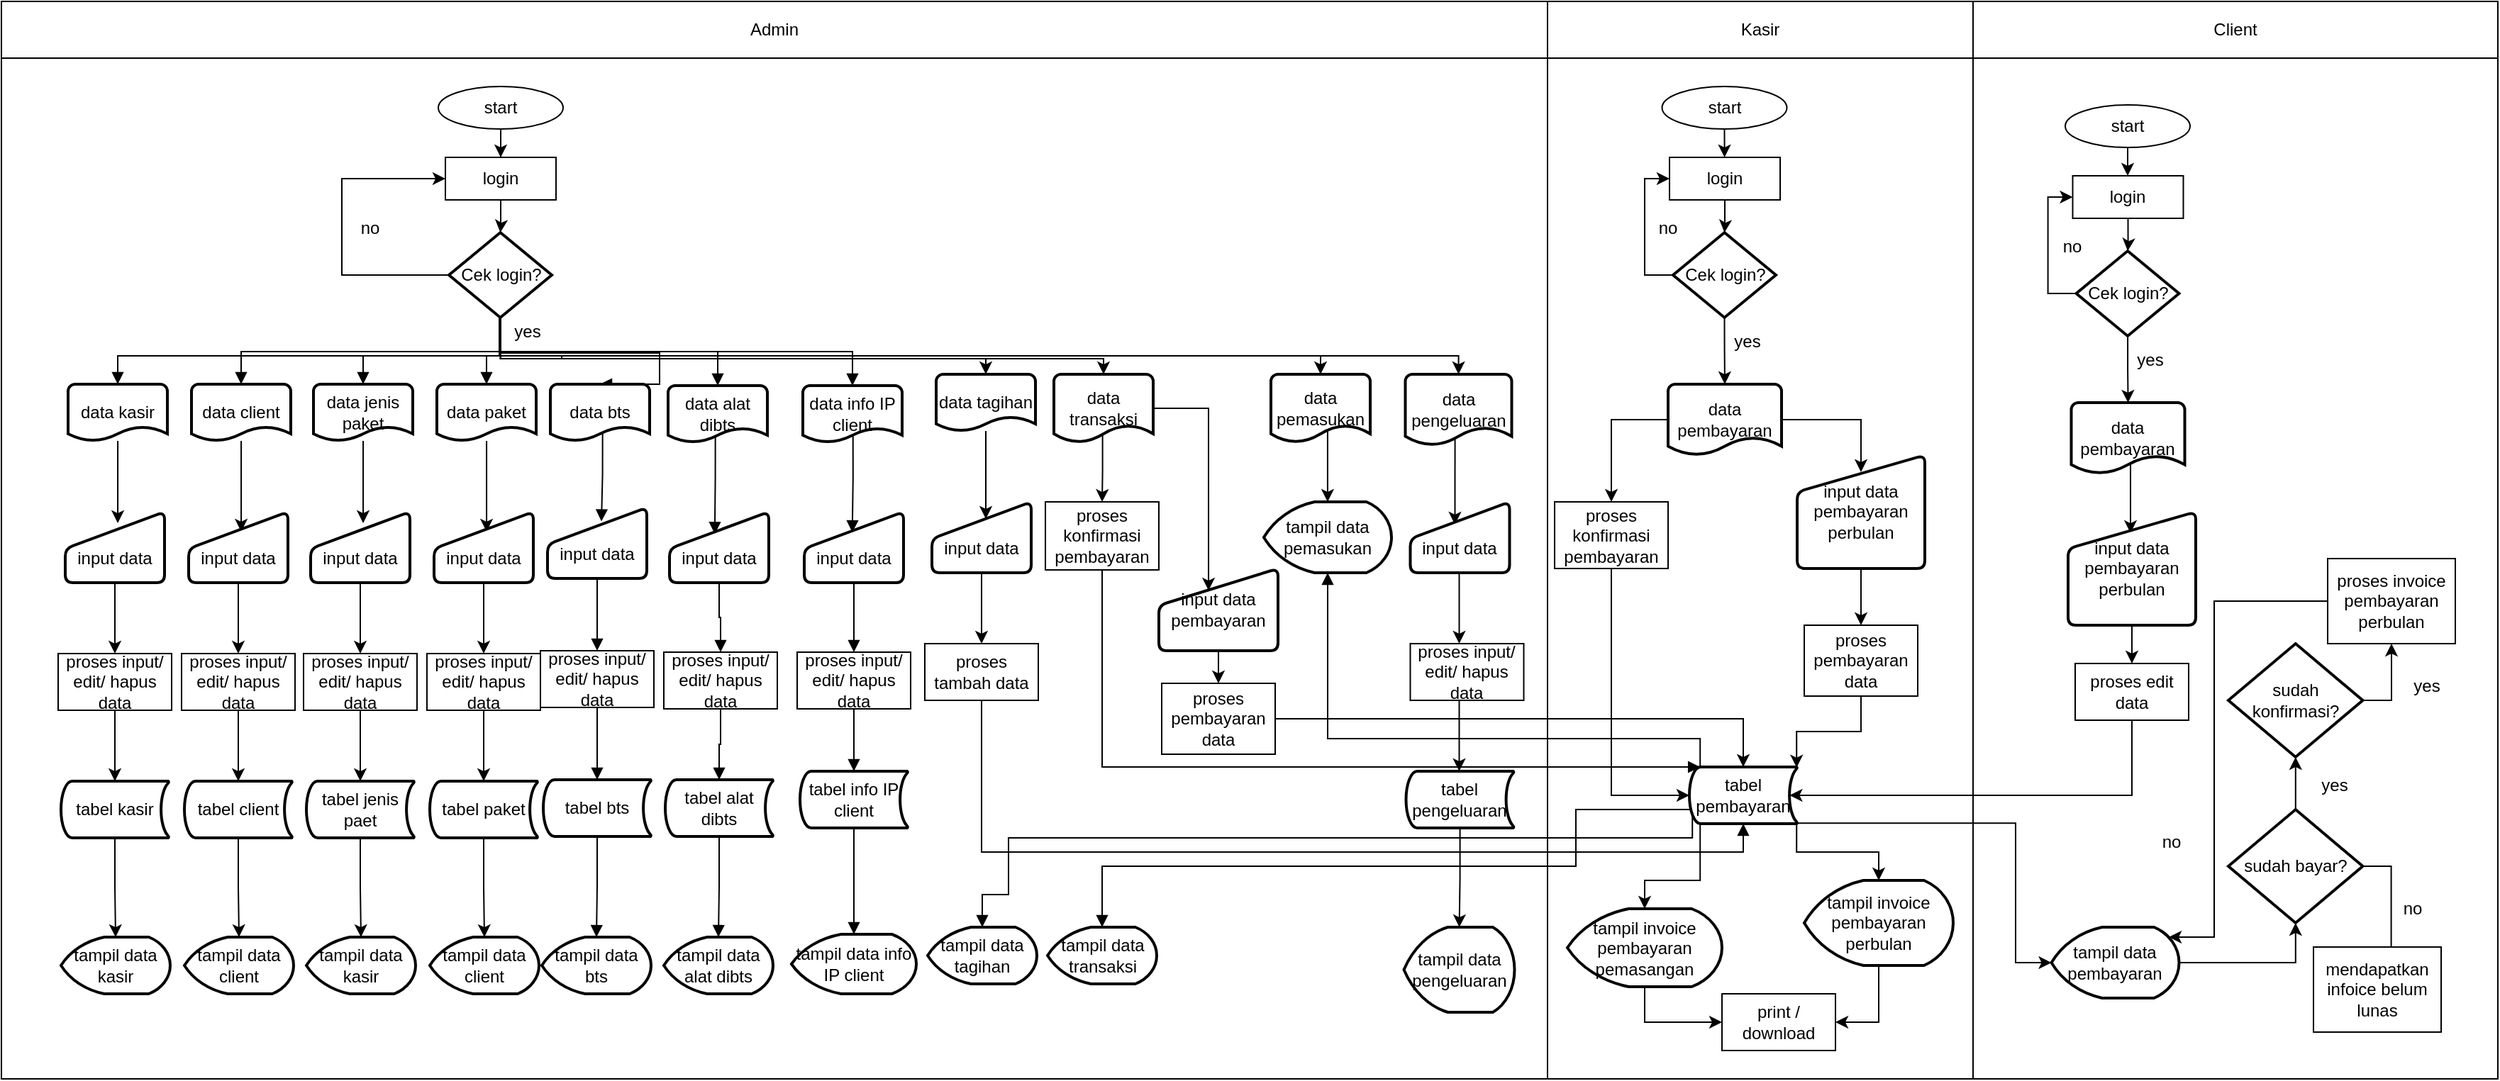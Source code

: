 <mxfile version="13.5.4" type="device"><diagram id="mTZzo8nTUh0uEfl-OQ2O" name="Page-1"><mxGraphModel dx="2638" dy="893" grid="1" gridSize="10" guides="1" tooltips="1" connect="1" arrows="1" fold="1" page="1" pageScale="1" pageWidth="850" pageHeight="1100" math="0" shadow="0"><root><mxCell id="0"/><mxCell id="1" parent="0"/><mxCell id="Nw_nJ93884rd-skKxrsa-1" value="" style="html=1;whiteSpace=wrap;container=1;collapsible=0;childLayout=tableLayout;" parent="1" vertex="1"><mxGeometry x="-80" y="90" width="1760" height="760" as="geometry"/></mxCell><mxCell id="Nw_nJ93884rd-skKxrsa-2" value="" style="html=1;whiteSpace=wrap;collapsible=0;dropTarget=0;pointerEvents=0;fillColor=none;strokeColor=none;points=[[0,0.5],[1,0.5]];portConstraint=eastwest;" parent="Nw_nJ93884rd-skKxrsa-1" vertex="1"><mxGeometry width="1760" height="40" as="geometry"/></mxCell><mxCell id="Nw_nJ93884rd-skKxrsa-3" value="Admin" style="shape=partialRectangle;html=1;whiteSpace=wrap;connectable=0;fillColor=none;" parent="Nw_nJ93884rd-skKxrsa-2" vertex="1"><mxGeometry width="1090" height="40" as="geometry"/></mxCell><mxCell id="Nw_nJ93884rd-skKxrsa-4" value="Kasir" style="shape=partialRectangle;html=1;whiteSpace=wrap;connectable=0;fillColor=none;" parent="Nw_nJ93884rd-skKxrsa-2" vertex="1"><mxGeometry x="1090" width="300" height="40" as="geometry"/></mxCell><mxCell id="Nw_nJ93884rd-skKxrsa-5" value="Client" style="shape=partialRectangle;html=1;whiteSpace=wrap;connectable=0;fillColor=none;" parent="Nw_nJ93884rd-skKxrsa-2" vertex="1"><mxGeometry x="1390" width="370" height="40" as="geometry"/></mxCell><mxCell id="Nw_nJ93884rd-skKxrsa-6" value="" style="html=1;whiteSpace=wrap;collapsible=0;dropTarget=0;pointerEvents=0;fillColor=none;strokeColor=none;points=[[0,0.5],[1,0.5]];portConstraint=eastwest;" parent="Nw_nJ93884rd-skKxrsa-1" vertex="1"><mxGeometry y="40" width="1760" height="720" as="geometry"/></mxCell><mxCell id="Nw_nJ93884rd-skKxrsa-7" value="" style="shape=partialRectangle;html=1;whiteSpace=wrap;connectable=0;fillColor=none;" parent="Nw_nJ93884rd-skKxrsa-6" vertex="1"><mxGeometry width="1090" height="720" as="geometry"/></mxCell><mxCell id="Nw_nJ93884rd-skKxrsa-8" value="" style="shape=partialRectangle;html=1;whiteSpace=wrap;connectable=0;fillColor=none;" parent="Nw_nJ93884rd-skKxrsa-6" vertex="1"><mxGeometry x="1090" width="300" height="720" as="geometry"/></mxCell><mxCell id="Nw_nJ93884rd-skKxrsa-9" value="" style="shape=partialRectangle;html=1;whiteSpace=wrap;connectable=0;fillColor=none;" parent="Nw_nJ93884rd-skKxrsa-6" vertex="1"><mxGeometry x="1390" width="370" height="720" as="geometry"/></mxCell><mxCell id="Nw_nJ93884rd-skKxrsa-22" value="" style="edgeStyle=orthogonalEdgeStyle;rounded=0;orthogonalLoop=1;jettySize=auto;html=1;" parent="1" source="Nw_nJ93884rd-skKxrsa-15" target="Nw_nJ93884rd-skKxrsa-21" edge="1"><mxGeometry relative="1" as="geometry"/></mxCell><mxCell id="Nw_nJ93884rd-skKxrsa-15" value="&lt;br&gt;&lt;div&gt;input data&lt;/div&gt;" style="html=1;strokeWidth=2;shape=manualInput;whiteSpace=wrap;rounded=1;size=26;arcSize=11;" parent="1" vertex="1"><mxGeometry x="-35" y="450" width="70" height="50" as="geometry"/></mxCell><mxCell id="Nw_nJ93884rd-skKxrsa-19" style="edgeStyle=orthogonalEdgeStyle;rounded=0;orthogonalLoop=1;jettySize=auto;html=1;entryX=0.529;entryY=0.16;entryDx=0;entryDy=0;entryPerimeter=0;" parent="1" source="Nw_nJ93884rd-skKxrsa-16" target="Nw_nJ93884rd-skKxrsa-15" edge="1"><mxGeometry relative="1" as="geometry"/></mxCell><mxCell id="Nw_nJ93884rd-skKxrsa-16" value="&lt;div&gt;data kasir&lt;/div&gt;" style="strokeWidth=2;html=1;shape=mxgraph.flowchart.document2;whiteSpace=wrap;size=0.25;align=center;" parent="1" vertex="1"><mxGeometry x="-33" y="360" width="70" height="40" as="geometry"/></mxCell><mxCell id="Nw_nJ93884rd-skKxrsa-25" value="" style="edgeStyle=orthogonalEdgeStyle;rounded=0;orthogonalLoop=1;jettySize=auto;html=1;" parent="1" source="Nw_nJ93884rd-skKxrsa-21" target="Nw_nJ93884rd-skKxrsa-24" edge="1"><mxGeometry relative="1" as="geometry"/></mxCell><mxCell id="Nw_nJ93884rd-skKxrsa-21" value="proses input/ edit/ hapus data" style="rounded=0;whiteSpace=wrap;html=1;align=center;" parent="1" vertex="1"><mxGeometry x="-40" y="550" width="80" height="40" as="geometry"/></mxCell><mxCell id="Nw_nJ93884rd-skKxrsa-27" value="" style="edgeStyle=orthogonalEdgeStyle;rounded=0;orthogonalLoop=1;jettySize=auto;html=1;" parent="1" source="Nw_nJ93884rd-skKxrsa-24" target="Nw_nJ93884rd-skKxrsa-26" edge="1"><mxGeometry relative="1" as="geometry"/></mxCell><mxCell id="Nw_nJ93884rd-skKxrsa-24" value="tabel kasir" style="strokeWidth=2;html=1;shape=mxgraph.flowchart.stored_data;whiteSpace=wrap;align=center;" parent="1" vertex="1"><mxGeometry x="-38" y="640" width="76" height="40" as="geometry"/></mxCell><mxCell id="Nw_nJ93884rd-skKxrsa-26" value="tampil data kasir" style="strokeWidth=2;html=1;shape=mxgraph.flowchart.display;whiteSpace=wrap;align=center;" parent="1" vertex="1"><mxGeometry x="-38" y="750" width="77" height="40" as="geometry"/></mxCell><mxCell id="Nw_nJ93884rd-skKxrsa-30" value="" style="edgeStyle=orthogonalEdgeStyle;rounded=0;orthogonalLoop=1;jettySize=auto;html=1;entryX=0.529;entryY=0.28;entryDx=0;entryDy=0;entryPerimeter=0;" parent="1" source="Nw_nJ93884rd-skKxrsa-28" target="Nw_nJ93884rd-skKxrsa-29" edge="1"><mxGeometry relative="1" as="geometry"/></mxCell><mxCell id="Nw_nJ93884rd-skKxrsa-28" value="data client" style="strokeWidth=2;html=1;shape=mxgraph.flowchart.document2;whiteSpace=wrap;size=0.25;align=center;" parent="1" vertex="1"><mxGeometry x="54" y="360" width="70" height="40" as="geometry"/></mxCell><mxCell id="Nw_nJ93884rd-skKxrsa-32" value="" style="edgeStyle=orthogonalEdgeStyle;rounded=0;orthogonalLoop=1;jettySize=auto;html=1;" parent="1" source="Nw_nJ93884rd-skKxrsa-29" target="Nw_nJ93884rd-skKxrsa-31" edge="1"><mxGeometry relative="1" as="geometry"/></mxCell><mxCell id="Nw_nJ93884rd-skKxrsa-29" value="&lt;br&gt;&lt;div&gt;input data&lt;/div&gt;" style="html=1;strokeWidth=2;shape=manualInput;whiteSpace=wrap;rounded=1;size=26;arcSize=11;" parent="1" vertex="1"><mxGeometry x="52" y="450" width="70" height="50" as="geometry"/></mxCell><mxCell id="Nw_nJ93884rd-skKxrsa-35" value="" style="edgeStyle=orthogonalEdgeStyle;rounded=0;orthogonalLoop=1;jettySize=auto;html=1;" parent="1" source="Nw_nJ93884rd-skKxrsa-31" target="Nw_nJ93884rd-skKxrsa-33" edge="1"><mxGeometry relative="1" as="geometry"/></mxCell><mxCell id="Nw_nJ93884rd-skKxrsa-31" value="proses input/ edit/ hapus data" style="rounded=0;whiteSpace=wrap;html=1;align=center;" parent="1" vertex="1"><mxGeometry x="47" y="550" width="80" height="40" as="geometry"/></mxCell><mxCell id="Nw_nJ93884rd-skKxrsa-36" value="" style="edgeStyle=orthogonalEdgeStyle;rounded=0;orthogonalLoop=1;jettySize=auto;html=1;" parent="1" source="Nw_nJ93884rd-skKxrsa-33" target="Nw_nJ93884rd-skKxrsa-34" edge="1"><mxGeometry relative="1" as="geometry"/></mxCell><mxCell id="Nw_nJ93884rd-skKxrsa-33" value="tabel client" style="strokeWidth=2;html=1;shape=mxgraph.flowchart.stored_data;whiteSpace=wrap;align=center;" parent="1" vertex="1"><mxGeometry x="49" y="640" width="76" height="40" as="geometry"/></mxCell><mxCell id="Nw_nJ93884rd-skKxrsa-34" value="tampil data client" style="strokeWidth=2;html=1;shape=mxgraph.flowchart.display;whiteSpace=wrap;align=center;" parent="1" vertex="1"><mxGeometry x="49" y="750" width="77" height="40" as="geometry"/></mxCell><mxCell id="3-bGUKVT12HqcYT3WVEl-3" style="edgeStyle=orthogonalEdgeStyle;rounded=0;orthogonalLoop=1;jettySize=auto;html=1;exitX=0.5;exitY=1;exitDx=0;exitDy=0;" parent="1" source="3-bGUKVT12HqcYT3WVEl-1" target="3-bGUKVT12HqcYT3WVEl-2" edge="1"><mxGeometry relative="1" as="geometry"/></mxCell><mxCell id="3-bGUKVT12HqcYT3WVEl-1" value="start" style="ellipse;whiteSpace=wrap;html=1;" parent="1" vertex="1"><mxGeometry x="228" y="150" width="88" height="30" as="geometry"/></mxCell><mxCell id="3-bGUKVT12HqcYT3WVEl-5" value="" style="edgeStyle=orthogonalEdgeStyle;rounded=0;orthogonalLoop=1;jettySize=auto;html=1;" parent="1" source="3-bGUKVT12HqcYT3WVEl-2" target="3-bGUKVT12HqcYT3WVEl-4" edge="1"><mxGeometry relative="1" as="geometry"/></mxCell><mxCell id="3-bGUKVT12HqcYT3WVEl-2" value="login" style="rounded=0;whiteSpace=wrap;html=1;" parent="1" vertex="1"><mxGeometry x="233" y="200" width="78" height="30" as="geometry"/></mxCell><mxCell id="3-bGUKVT12HqcYT3WVEl-8" style="edgeStyle=orthogonalEdgeStyle;rounded=0;orthogonalLoop=1;jettySize=auto;html=1;exitX=0;exitY=0.5;exitDx=0;exitDy=0;exitPerimeter=0;entryX=0;entryY=0.5;entryDx=0;entryDy=0;" parent="1" source="3-bGUKVT12HqcYT3WVEl-4" target="3-bGUKVT12HqcYT3WVEl-2" edge="1"><mxGeometry relative="1" as="geometry"><Array as="points"><mxPoint x="160" y="283"/><mxPoint x="160" y="215"/></Array></mxGeometry></mxCell><mxCell id="3-bGUKVT12HqcYT3WVEl-12" style="edgeStyle=orthogonalEdgeStyle;rounded=0;orthogonalLoop=1;jettySize=auto;html=1;exitX=0.5;exitY=1;exitDx=0;exitDy=0;exitPerimeter=0;" parent="1" target="3-bGUKVT12HqcYT3WVEl-11" edge="1"><mxGeometry relative="1" as="geometry"><mxPoint x="271.75" y="335" as="sourcePoint"/><Array as="points"><mxPoint x="272" y="342"/><mxPoint x="614" y="342"/></Array></mxGeometry></mxCell><mxCell id="3-bGUKVT12HqcYT3WVEl-54" style="edgeStyle=orthogonalEdgeStyle;rounded=0;orthogonalLoop=1;jettySize=auto;html=1;exitX=0.5;exitY=1;exitDx=0;exitDy=0;exitPerimeter=0;entryX=0.5;entryY=0;entryDx=0;entryDy=0;entryPerimeter=0;" parent="1" source="3-bGUKVT12HqcYT3WVEl-4" target="3-bGUKVT12HqcYT3WVEl-53" edge="1"><mxGeometry relative="1" as="geometry"><mxPoint x="271.75" y="335" as="sourcePoint"/><Array as="points"><mxPoint x="272" y="342"/><mxPoint x="315" y="342"/><mxPoint x="315" y="340"/><mxPoint x="947" y="340"/></Array></mxGeometry></mxCell><mxCell id="3-bGUKVT12HqcYT3WVEl-124" style="edgeStyle=orthogonalEdgeStyle;rounded=0;orthogonalLoop=1;jettySize=auto;html=1;exitX=0.5;exitY=1;exitDx=0;exitDy=0;exitPerimeter=0;entryX=0.5;entryY=0;entryDx=0;entryDy=0;entryPerimeter=0;startArrow=none;startFill=0;endArrow=classic;endFill=1;" parent="1" source="3-bGUKVT12HqcYT3WVEl-4" target="3-bGUKVT12HqcYT3WVEl-119" edge="1"><mxGeometry relative="1" as="geometry"><Array as="points"><mxPoint x="272" y="340"/><mxPoint x="850" y="340"/></Array></mxGeometry></mxCell><mxCell id="vqpEtlmsVy9qN-hviEMN-20" style="edgeStyle=orthogonalEdgeStyle;rounded=0;orthogonalLoop=1;jettySize=auto;html=1;exitX=0.5;exitY=1;exitDx=0;exitDy=0;exitPerimeter=0;entryX=0.5;entryY=0;entryDx=0;entryDy=0;entryPerimeter=0;startArrow=none;startFill=0;endArrow=block;endFill=1;" parent="1" source="3-bGUKVT12HqcYT3WVEl-4" target="vqpEtlmsVy9qN-hviEMN-10" edge="1"><mxGeometry relative="1" as="geometry"><Array as="points"><mxPoint x="272" y="338"/><mxPoint x="384" y="338"/></Array></mxGeometry></mxCell><mxCell id="vqpEtlmsVy9qN-hviEMN-30" style="edgeStyle=orthogonalEdgeStyle;rounded=0;orthogonalLoop=1;jettySize=auto;html=1;exitX=0.5;exitY=1;exitDx=0;exitDy=0;exitPerimeter=0;entryX=0.5;entryY=0;entryDx=0;entryDy=0;entryPerimeter=0;startArrow=none;startFill=0;endArrow=block;endFill=1;" parent="1" source="3-bGUKVT12HqcYT3WVEl-4" target="vqpEtlmsVy9qN-hviEMN-21" edge="1"><mxGeometry relative="1" as="geometry"/></mxCell><mxCell id="vqpEtlmsVy9qN-hviEMN-40" style="edgeStyle=orthogonalEdgeStyle;rounded=0;orthogonalLoop=1;jettySize=auto;html=1;exitX=0.5;exitY=1;exitDx=0;exitDy=0;exitPerimeter=0;entryX=0.5;entryY=0;entryDx=0;entryDy=0;entryPerimeter=0;startArrow=none;startFill=0;endArrow=block;endFill=1;" parent="1" source="3-bGUKVT12HqcYT3WVEl-4" target="vqpEtlmsVy9qN-hviEMN-31" edge="1"><mxGeometry relative="1" as="geometry"/></mxCell><mxCell id="vqpEtlmsVy9qN-hviEMN-61" style="edgeStyle=orthogonalEdgeStyle;rounded=0;orthogonalLoop=1;jettySize=auto;html=1;exitX=0.5;exitY=1;exitDx=0;exitDy=0;exitPerimeter=0;entryX=0.5;entryY=0;entryDx=0;entryDy=0;entryPerimeter=0;startArrow=none;startFill=0;endArrow=block;endFill=1;" parent="1" source="3-bGUKVT12HqcYT3WVEl-4" target="Nw_nJ93884rd-skKxrsa-28" edge="1"><mxGeometry relative="1" as="geometry"><Array as="points"><mxPoint x="272" y="337"/><mxPoint x="89" y="337"/></Array></mxGeometry></mxCell><mxCell id="3-bGUKVT12HqcYT3WVEl-4" value="Cek login?" style="strokeWidth=2;html=1;shape=mxgraph.flowchart.decision;whiteSpace=wrap;" parent="1" vertex="1"><mxGeometry x="235.5" y="253" width="72.5" height="60" as="geometry"/></mxCell><mxCell id="3-bGUKVT12HqcYT3WVEl-14" style="edgeStyle=orthogonalEdgeStyle;rounded=0;orthogonalLoop=1;jettySize=auto;html=1;entryX=0.543;entryY=0.24;entryDx=0;entryDy=0;entryPerimeter=0;" parent="1" source="3-bGUKVT12HqcYT3WVEl-11" target="3-bGUKVT12HqcYT3WVEl-13" edge="1"><mxGeometry relative="1" as="geometry"/></mxCell><mxCell id="3-bGUKVT12HqcYT3WVEl-11" value="data tagihan" style="strokeWidth=2;html=1;shape=mxgraph.flowchart.document2;whiteSpace=wrap;size=0.25;align=center;" parent="1" vertex="1"><mxGeometry x="579" y="353" width="70" height="40" as="geometry"/></mxCell><mxCell id="3-bGUKVT12HqcYT3WVEl-17" style="edgeStyle=orthogonalEdgeStyle;rounded=0;orthogonalLoop=1;jettySize=auto;html=1;exitX=0.5;exitY=1;exitDx=0;exitDy=0;" parent="1" source="3-bGUKVT12HqcYT3WVEl-13" target="3-bGUKVT12HqcYT3WVEl-15" edge="1"><mxGeometry relative="1" as="geometry"/></mxCell><mxCell id="3-bGUKVT12HqcYT3WVEl-13" value="&lt;br&gt;&lt;div&gt;input data&lt;/div&gt;" style="html=1;strokeWidth=2;shape=manualInput;whiteSpace=wrap;rounded=1;size=26;arcSize=11;" parent="1" vertex="1"><mxGeometry x="576" y="443" width="70" height="50" as="geometry"/></mxCell><mxCell id="3-bGUKVT12HqcYT3WVEl-15" value="proses tambah data" style="rounded=0;whiteSpace=wrap;html=1;align=center;" parent="1" vertex="1"><mxGeometry x="571" y="543" width="80" height="40" as="geometry"/></mxCell><mxCell id="3-bGUKVT12HqcYT3WVEl-74" style="edgeStyle=orthogonalEdgeStyle;rounded=0;orthogonalLoop=1;jettySize=auto;html=1;exitX=0.1;exitY=1;exitDx=0;exitDy=0;exitPerimeter=0;entryX=0.5;entryY=0;entryDx=0;entryDy=0;entryPerimeter=0;" parent="1" source="3-bGUKVT12HqcYT3WVEl-16" target="3-bGUKVT12HqcYT3WVEl-73" edge="1"><mxGeometry relative="1" as="geometry"><Array as="points"><mxPoint x="1118" y="710"/><mxPoint x="1079" y="710"/></Array></mxGeometry></mxCell><mxCell id="3-bGUKVT12HqcYT3WVEl-75" style="edgeStyle=orthogonalEdgeStyle;rounded=0;orthogonalLoop=1;jettySize=auto;html=1;exitX=0.995;exitY=0.99;exitDx=0;exitDy=0;exitPerimeter=0;" parent="1" source="3-bGUKVT12HqcYT3WVEl-16" target="3-bGUKVT12HqcYT3WVEl-72" edge="1"><mxGeometry relative="1" as="geometry"/></mxCell><mxCell id="3-bGUKVT12HqcYT3WVEl-89" style="edgeStyle=orthogonalEdgeStyle;rounded=0;orthogonalLoop=1;jettySize=auto;html=1;exitX=0.995;exitY=0.99;exitDx=0;exitDy=0;exitPerimeter=0;" parent="1" source="3-bGUKVT12HqcYT3WVEl-16" target="3-bGUKVT12HqcYT3WVEl-88" edge="1"><mxGeometry relative="1" as="geometry"><Array as="points"><mxPoint x="1340" y="670"/><mxPoint x="1340" y="768"/></Array></mxGeometry></mxCell><mxCell id="vqpEtlmsVy9qN-hviEMN-5" style="edgeStyle=orthogonalEdgeStyle;rounded=0;orthogonalLoop=1;jettySize=auto;html=1;exitX=0.5;exitY=1;exitDx=0;exitDy=0;exitPerimeter=0;startArrow=block;startFill=1;endArrow=none;endFill=0;" parent="1" source="3-bGUKVT12HqcYT3WVEl-16" target="3-bGUKVT12HqcYT3WVEl-15" edge="1"><mxGeometry relative="1" as="geometry"><Array as="points"><mxPoint x="1148" y="690"/><mxPoint x="611" y="690"/></Array></mxGeometry></mxCell><mxCell id="3-bGUKVT12HqcYT3WVEl-16" value="tabel pembayaran" style="strokeWidth=2;html=1;shape=mxgraph.flowchart.stored_data;whiteSpace=wrap;align=center;" parent="1" vertex="1"><mxGeometry x="1110" y="630" width="76" height="40" as="geometry"/></mxCell><mxCell id="vqpEtlmsVy9qN-hviEMN-6" style="edgeStyle=orthogonalEdgeStyle;rounded=0;orthogonalLoop=1;jettySize=auto;html=1;exitX=0.5;exitY=0;exitDx=0;exitDy=0;exitPerimeter=0;entryX=0.028;entryY=0.804;entryDx=0;entryDy=0;entryPerimeter=0;startArrow=block;startFill=1;endArrow=none;endFill=0;" parent="1" source="3-bGUKVT12HqcYT3WVEl-19" target="3-bGUKVT12HqcYT3WVEl-16" edge="1"><mxGeometry relative="1" as="geometry"><Array as="points"><mxPoint x="612" y="720"/><mxPoint x="630" y="720"/><mxPoint x="630" y="680"/><mxPoint x="1112" y="680"/></Array></mxGeometry></mxCell><mxCell id="3-bGUKVT12HqcYT3WVEl-19" value="tampil data tagihan" style="strokeWidth=2;html=1;shape=mxgraph.flowchart.display;whiteSpace=wrap;align=center;" parent="1" vertex="1"><mxGeometry x="573" y="743" width="77" height="40" as="geometry"/></mxCell><mxCell id="3-bGUKVT12HqcYT3WVEl-31" value="" style="edgeStyle=orthogonalEdgeStyle;rounded=0;orthogonalLoop=1;jettySize=auto;html=1;" parent="1" source="3-bGUKVT12HqcYT3WVEl-28" target="3-bGUKVT12HqcYT3WVEl-29" edge="1"><mxGeometry relative="1" as="geometry"/></mxCell><mxCell id="3-bGUKVT12HqcYT3WVEl-28" value="start" style="ellipse;whiteSpace=wrap;html=1;" parent="1" vertex="1"><mxGeometry x="1090.75" y="150" width="88" height="30" as="geometry"/></mxCell><mxCell id="3-bGUKVT12HqcYT3WVEl-32" style="edgeStyle=orthogonalEdgeStyle;rounded=0;orthogonalLoop=1;jettySize=auto;html=1;exitX=0.5;exitY=1;exitDx=0;exitDy=0;" parent="1" source="3-bGUKVT12HqcYT3WVEl-29" target="3-bGUKVT12HqcYT3WVEl-30" edge="1"><mxGeometry relative="1" as="geometry"/></mxCell><mxCell id="3-bGUKVT12HqcYT3WVEl-29" value="login" style="rounded=0;whiteSpace=wrap;html=1;" parent="1" vertex="1"><mxGeometry x="1096" y="200" width="78" height="30" as="geometry"/></mxCell><mxCell id="3-bGUKVT12HqcYT3WVEl-40" style="edgeStyle=orthogonalEdgeStyle;rounded=0;orthogonalLoop=1;jettySize=auto;html=1;exitX=0.5;exitY=1;exitDx=0;exitDy=0;exitPerimeter=0;" parent="1" source="3-bGUKVT12HqcYT3WVEl-30" target="3-bGUKVT12HqcYT3WVEl-39" edge="1"><mxGeometry relative="1" as="geometry"/></mxCell><mxCell id="3-bGUKVT12HqcYT3WVEl-41" style="edgeStyle=orthogonalEdgeStyle;rounded=0;orthogonalLoop=1;jettySize=auto;html=1;exitX=0;exitY=0.5;exitDx=0;exitDy=0;exitPerimeter=0;entryX=0;entryY=0.5;entryDx=0;entryDy=0;" parent="1" source="3-bGUKVT12HqcYT3WVEl-30" target="3-bGUKVT12HqcYT3WVEl-29" edge="1"><mxGeometry relative="1" as="geometry"/></mxCell><mxCell id="3-bGUKVT12HqcYT3WVEl-30" value="Cek login?" style="strokeWidth=2;html=1;shape=mxgraph.flowchart.decision;whiteSpace=wrap;" parent="1" vertex="1"><mxGeometry x="1098.5" y="253" width="72.5" height="60" as="geometry"/></mxCell><mxCell id="3-bGUKVT12HqcYT3WVEl-33" value="" style="edgeStyle=orthogonalEdgeStyle;rounded=0;orthogonalLoop=1;jettySize=auto;html=1;" parent="1" source="3-bGUKVT12HqcYT3WVEl-34" target="3-bGUKVT12HqcYT3WVEl-36" edge="1"><mxGeometry relative="1" as="geometry"/></mxCell><mxCell id="3-bGUKVT12HqcYT3WVEl-34" value="start" style="ellipse;whiteSpace=wrap;html=1;" parent="1" vertex="1"><mxGeometry x="1375" y="163" width="88" height="30" as="geometry"/></mxCell><mxCell id="3-bGUKVT12HqcYT3WVEl-35" style="edgeStyle=orthogonalEdgeStyle;rounded=0;orthogonalLoop=1;jettySize=auto;html=1;exitX=0.5;exitY=1;exitDx=0;exitDy=0;" parent="1" source="3-bGUKVT12HqcYT3WVEl-36" target="3-bGUKVT12HqcYT3WVEl-37" edge="1"><mxGeometry relative="1" as="geometry"/></mxCell><mxCell id="3-bGUKVT12HqcYT3WVEl-36" value="login" style="rounded=0;whiteSpace=wrap;html=1;" parent="1" vertex="1"><mxGeometry x="1380.25" y="213" width="78" height="30" as="geometry"/></mxCell><mxCell id="3-bGUKVT12HqcYT3WVEl-42" style="edgeStyle=orthogonalEdgeStyle;rounded=0;orthogonalLoop=1;jettySize=auto;html=1;exitX=0;exitY=0.5;exitDx=0;exitDy=0;exitPerimeter=0;entryX=0;entryY=0.5;entryDx=0;entryDy=0;" parent="1" source="3-bGUKVT12HqcYT3WVEl-37" target="3-bGUKVT12HqcYT3WVEl-36" edge="1"><mxGeometry relative="1" as="geometry"/></mxCell><mxCell id="3-bGUKVT12HqcYT3WVEl-44" value="" style="edgeStyle=orthogonalEdgeStyle;rounded=0;orthogonalLoop=1;jettySize=auto;html=1;" parent="1" source="3-bGUKVT12HqcYT3WVEl-37" target="3-bGUKVT12HqcYT3WVEl-43" edge="1"><mxGeometry relative="1" as="geometry"/></mxCell><mxCell id="3-bGUKVT12HqcYT3WVEl-37" value="Cek login?" style="strokeWidth=2;html=1;shape=mxgraph.flowchart.decision;whiteSpace=wrap;" parent="1" vertex="1"><mxGeometry x="1382.75" y="266" width="72.5" height="60" as="geometry"/></mxCell><mxCell id="3-bGUKVT12HqcYT3WVEl-52" style="edgeStyle=orthogonalEdgeStyle;rounded=0;orthogonalLoop=1;jettySize=auto;html=1;exitX=1;exitY=0.5;exitDx=0;exitDy=0;exitPerimeter=0;entryX=0.5;entryY=0.15;entryDx=0;entryDy=0;entryPerimeter=0;" parent="1" source="3-bGUKVT12HqcYT3WVEl-39" target="3-bGUKVT12HqcYT3WVEl-48" edge="1"><mxGeometry relative="1" as="geometry"><Array as="points"><mxPoint x="1231" y="385"/></Array></mxGeometry></mxCell><mxCell id="FNNoM0iDySQ8D5B73_sN-2" style="edgeStyle=orthogonalEdgeStyle;rounded=0;orthogonalLoop=1;jettySize=auto;html=1;entryX=0.5;entryY=0;entryDx=0;entryDy=0;exitX=0;exitY=0.5;exitDx=0;exitDy=0;exitPerimeter=0;" parent="1" source="3-bGUKVT12HqcYT3WVEl-39" target="FNNoM0iDySQ8D5B73_sN-1" edge="1"><mxGeometry relative="1" as="geometry"/></mxCell><mxCell id="3-bGUKVT12HqcYT3WVEl-39" value="data pembayaran" style="strokeWidth=2;html=1;shape=mxgraph.flowchart.document2;whiteSpace=wrap;size=0.25;align=center;" parent="1" vertex="1"><mxGeometry x="1095" y="360" width="80" height="50" as="geometry"/></mxCell><mxCell id="3-bGUKVT12HqcYT3WVEl-81" value="" style="edgeStyle=orthogonalEdgeStyle;rounded=0;orthogonalLoop=1;jettySize=auto;html=1;entryX=0.489;entryY=0.188;entryDx=0;entryDy=0;entryPerimeter=0;exitX=0.522;exitY=0.8;exitDx=0;exitDy=0;exitPerimeter=0;" parent="1" source="3-bGUKVT12HqcYT3WVEl-43" target="3-bGUKVT12HqcYT3WVEl-80" edge="1"><mxGeometry relative="1" as="geometry"/></mxCell><mxCell id="3-bGUKVT12HqcYT3WVEl-43" value="data pembayaran" style="strokeWidth=2;html=1;shape=mxgraph.flowchart.document2;whiteSpace=wrap;size=0.25;align=center;" parent="1" vertex="1"><mxGeometry x="1379.25" y="373" width="80" height="50" as="geometry"/></mxCell><mxCell id="3-bGUKVT12HqcYT3WVEl-68" value="" style="edgeStyle=orthogonalEdgeStyle;rounded=0;orthogonalLoop=1;jettySize=auto;html=1;" parent="1" source="3-bGUKVT12HqcYT3WVEl-48" target="3-bGUKVT12HqcYT3WVEl-67" edge="1"><mxGeometry relative="1" as="geometry"/></mxCell><mxCell id="3-bGUKVT12HqcYT3WVEl-48" value="input data pembayaran perbulan" style="html=1;strokeWidth=2;shape=manualInput;whiteSpace=wrap;rounded=1;size=26;arcSize=11;" parent="1" vertex="1"><mxGeometry x="1186" y="410" width="90" height="80" as="geometry"/></mxCell><mxCell id="3-bGUKVT12HqcYT3WVEl-56" value="" style="edgeStyle=orthogonalEdgeStyle;rounded=0;orthogonalLoop=1;jettySize=auto;html=1;entryX=0.45;entryY=0.32;entryDx=0;entryDy=0;entryPerimeter=0;exitX=0.467;exitY=0.92;exitDx=0;exitDy=0;exitPerimeter=0;" parent="1" source="3-bGUKVT12HqcYT3WVEl-53" target="3-bGUKVT12HqcYT3WVEl-55" edge="1"><mxGeometry relative="1" as="geometry"/></mxCell><mxCell id="3-bGUKVT12HqcYT3WVEl-53" value="data pengeluaran" style="strokeWidth=2;html=1;shape=mxgraph.flowchart.document2;whiteSpace=wrap;size=0.25;align=center;" parent="1" vertex="1"><mxGeometry x="909.75" y="353" width="75" height="50" as="geometry"/></mxCell><mxCell id="3-bGUKVT12HqcYT3WVEl-59" value="" style="edgeStyle=orthogonalEdgeStyle;rounded=0;orthogonalLoop=1;jettySize=auto;html=1;" parent="1" source="3-bGUKVT12HqcYT3WVEl-55" edge="1"><mxGeometry relative="1" as="geometry"><mxPoint x="947.75" y="543" as="targetPoint"/></mxGeometry></mxCell><mxCell id="3-bGUKVT12HqcYT3WVEl-55" value="&lt;br&gt;&lt;div&gt;input data&lt;/div&gt;" style="html=1;strokeWidth=2;shape=manualInput;whiteSpace=wrap;rounded=1;size=26;arcSize=11;" parent="1" vertex="1"><mxGeometry x="913.25" y="443" width="70" height="50" as="geometry"/></mxCell><mxCell id="3-bGUKVT12HqcYT3WVEl-61" value="" style="edgeStyle=orthogonalEdgeStyle;rounded=0;orthogonalLoop=1;jettySize=auto;html=1;" parent="1" target="3-bGUKVT12HqcYT3WVEl-60" edge="1"><mxGeometry relative="1" as="geometry"><mxPoint x="947.75" y="583" as="sourcePoint"/></mxGeometry></mxCell><mxCell id="3-bGUKVT12HqcYT3WVEl-63" value="" style="edgeStyle=orthogonalEdgeStyle;rounded=0;orthogonalLoop=1;jettySize=auto;html=1;" parent="1" source="3-bGUKVT12HqcYT3WVEl-60" target="3-bGUKVT12HqcYT3WVEl-62" edge="1"><mxGeometry relative="1" as="geometry"/></mxCell><mxCell id="3-bGUKVT12HqcYT3WVEl-60" value="tabel pengeluaran" style="strokeWidth=2;html=1;shape=mxgraph.flowchart.stored_data;whiteSpace=wrap;align=center;" parent="1" vertex="1"><mxGeometry x="910.25" y="633" width="76" height="40" as="geometry"/></mxCell><mxCell id="3-bGUKVT12HqcYT3WVEl-62" value="tampil data pengeluaran" style="strokeWidth=2;html=1;shape=mxgraph.flowchart.display;whiteSpace=wrap;align=center;" parent="1" vertex="1"><mxGeometry x="908.75" y="743" width="78" height="60" as="geometry"/></mxCell><mxCell id="3-bGUKVT12HqcYT3WVEl-66" value="proses input/ edit/ hapus data" style="rounded=0;whiteSpace=wrap;html=1;align=center;" parent="1" vertex="1"><mxGeometry x="913.25" y="543" width="80" height="40" as="geometry"/></mxCell><mxCell id="3-bGUKVT12HqcYT3WVEl-71" style="edgeStyle=orthogonalEdgeStyle;rounded=0;orthogonalLoop=1;jettySize=auto;html=1;exitX=0.5;exitY=1;exitDx=0;exitDy=0;entryX=0.995;entryY=0.01;entryDx=0;entryDy=0;entryPerimeter=0;" parent="1" source="3-bGUKVT12HqcYT3WVEl-67" target="3-bGUKVT12HqcYT3WVEl-16" edge="1"><mxGeometry relative="1" as="geometry"/></mxCell><mxCell id="3-bGUKVT12HqcYT3WVEl-67" value="proses pembayaran data" style="rounded=0;whiteSpace=wrap;html=1;align=center;" parent="1" vertex="1"><mxGeometry x="1191" y="530" width="80" height="50" as="geometry"/></mxCell><mxCell id="3-bGUKVT12HqcYT3WVEl-78" style="edgeStyle=orthogonalEdgeStyle;rounded=0;orthogonalLoop=1;jettySize=auto;html=1;exitX=0.5;exitY=1;exitDx=0;exitDy=0;exitPerimeter=0;entryX=1;entryY=0.5;entryDx=0;entryDy=0;" parent="1" source="3-bGUKVT12HqcYT3WVEl-72" target="3-bGUKVT12HqcYT3WVEl-76" edge="1"><mxGeometry relative="1" as="geometry"/></mxCell><mxCell id="3-bGUKVT12HqcYT3WVEl-72" value="tampil invoice pembayaran perbulan" style="strokeWidth=2;html=1;shape=mxgraph.flowchart.display;whiteSpace=wrap;align=center;" parent="1" vertex="1"><mxGeometry x="1191" y="710" width="105" height="60" as="geometry"/></mxCell><mxCell id="3-bGUKVT12HqcYT3WVEl-77" style="edgeStyle=orthogonalEdgeStyle;rounded=0;orthogonalLoop=1;jettySize=auto;html=1;exitX=0.5;exitY=1;exitDx=0;exitDy=0;exitPerimeter=0;entryX=0;entryY=0.5;entryDx=0;entryDy=0;" parent="1" source="3-bGUKVT12HqcYT3WVEl-73" target="3-bGUKVT12HqcYT3WVEl-76" edge="1"><mxGeometry relative="1" as="geometry"/></mxCell><mxCell id="3-bGUKVT12HqcYT3WVEl-73" value="tampil invoice pembayaran pemasangan" style="strokeWidth=2;html=1;shape=mxgraph.flowchart.display;whiteSpace=wrap;align=center;" parent="1" vertex="1"><mxGeometry x="1024" y="730" width="109" height="55" as="geometry"/></mxCell><mxCell id="3-bGUKVT12HqcYT3WVEl-76" value="print / download" style="rounded=0;whiteSpace=wrap;html=1;align=center;" parent="1" vertex="1"><mxGeometry x="1133" y="790" width="80" height="40" as="geometry"/></mxCell><mxCell id="3-bGUKVT12HqcYT3WVEl-85" style="edgeStyle=orthogonalEdgeStyle;rounded=0;orthogonalLoop=1;jettySize=auto;html=1;exitX=0.5;exitY=1;exitDx=0;exitDy=0;" parent="1" source="3-bGUKVT12HqcYT3WVEl-80" target="3-bGUKVT12HqcYT3WVEl-82" edge="1"><mxGeometry relative="1" as="geometry"/></mxCell><mxCell id="3-bGUKVT12HqcYT3WVEl-80" value="input data pembayaran perbulan" style="html=1;strokeWidth=2;shape=manualInput;whiteSpace=wrap;rounded=1;size=26;arcSize=11;" parent="1" vertex="1"><mxGeometry x="1377" y="450" width="90" height="80" as="geometry"/></mxCell><mxCell id="3-bGUKVT12HqcYT3WVEl-82" value="proses edit data" style="rounded=0;whiteSpace=wrap;html=1;align=center;" parent="1" vertex="1"><mxGeometry x="1382" y="557" width="80" height="40" as="geometry"/></mxCell><mxCell id="FNNoM0iDySQ8D5B73_sN-6" style="edgeStyle=orthogonalEdgeStyle;rounded=0;orthogonalLoop=1;jettySize=auto;html=1;" parent="1" source="3-bGUKVT12HqcYT3WVEl-88" target="FNNoM0iDySQ8D5B73_sN-5" edge="1"><mxGeometry relative="1" as="geometry"/></mxCell><mxCell id="3-bGUKVT12HqcYT3WVEl-88" value="tampil data pembayaran" style="strokeWidth=2;html=1;shape=mxgraph.flowchart.display;whiteSpace=wrap;align=center;" parent="1" vertex="1"><mxGeometry x="1365.25" y="743" width="90" height="50" as="geometry"/></mxCell><mxCell id="3-bGUKVT12HqcYT3WVEl-111" style="edgeStyle=orthogonalEdgeStyle;rounded=0;orthogonalLoop=1;jettySize=auto;html=1;exitX=0.5;exitY=1;exitDx=0;exitDy=0;entryX=0.93;entryY=0.5;entryDx=0;entryDy=0;entryPerimeter=0;" parent="1" source="3-bGUKVT12HqcYT3WVEl-90" target="3-bGUKVT12HqcYT3WVEl-16" edge="1"><mxGeometry relative="1" as="geometry"><Array as="points"><mxPoint x="1422" y="650"/></Array></mxGeometry></mxCell><mxCell id="3-bGUKVT12HqcYT3WVEl-90" value="proses edit data" style="rounded=0;whiteSpace=wrap;html=1;align=center;" parent="1" vertex="1"><mxGeometry x="1382" y="557" width="80" height="40" as="geometry"/></mxCell><mxCell id="3-bGUKVT12HqcYT3WVEl-96" value="yes" style="text;html=1;strokeColor=none;fillColor=none;align=center;verticalAlign=middle;whiteSpace=wrap;rounded=0;" parent="1" vertex="1"><mxGeometry x="1415.25" y="333" width="40" height="20" as="geometry"/></mxCell><mxCell id="3-bGUKVT12HqcYT3WVEl-97" value="no" style="text;html=1;strokeColor=none;fillColor=none;align=center;verticalAlign=middle;whiteSpace=wrap;rounded=0;" parent="1" vertex="1"><mxGeometry x="1360" y="253" width="40" height="20" as="geometry"/></mxCell><mxCell id="3-bGUKVT12HqcYT3WVEl-98" value="no" style="text;html=1;strokeColor=none;fillColor=none;align=center;verticalAlign=middle;whiteSpace=wrap;rounded=0;" parent="1" vertex="1"><mxGeometry x="1075" y="240" width="40" height="20" as="geometry"/></mxCell><mxCell id="3-bGUKVT12HqcYT3WVEl-99" value="no" style="text;html=1;strokeColor=none;fillColor=none;align=center;verticalAlign=middle;whiteSpace=wrap;rounded=0;" parent="1" vertex="1"><mxGeometry x="1600" y="720" width="40" height="20" as="geometry"/></mxCell><mxCell id="FNNoM0iDySQ8D5B73_sN-14" style="edgeStyle=orthogonalEdgeStyle;rounded=0;orthogonalLoop=1;jettySize=auto;html=1;exitX=0;exitY=0.5;exitDx=0;exitDy=0;entryX=0.92;entryY=0.14;entryDx=0;entryDy=0;entryPerimeter=0;" parent="1" source="3-bGUKVT12HqcYT3WVEl-100" target="3-bGUKVT12HqcYT3WVEl-88" edge="1"><mxGeometry relative="1" as="geometry"><Array as="points"><mxPoint x="1480" y="513"/><mxPoint x="1480" y="750"/></Array></mxGeometry></mxCell><mxCell id="3-bGUKVT12HqcYT3WVEl-100" value="proses invoice pembayaran perbulan" style="rounded=0;whiteSpace=wrap;html=1;align=center;" parent="1" vertex="1"><mxGeometry x="1560" y="483" width="90" height="60" as="geometry"/></mxCell><mxCell id="3-bGUKVT12HqcYT3WVEl-103" value="yes" style="text;html=1;strokeColor=none;fillColor=none;align=center;verticalAlign=middle;whiteSpace=wrap;rounded=0;" parent="1" vertex="1"><mxGeometry x="1610" y="563" width="40" height="20" as="geometry"/></mxCell><mxCell id="3-bGUKVT12HqcYT3WVEl-104" value="yes" style="text;html=1;strokeColor=none;fillColor=none;align=center;verticalAlign=middle;whiteSpace=wrap;rounded=0;" parent="1" vertex="1"><mxGeometry x="1131" y="320" width="40" height="20" as="geometry"/></mxCell><mxCell id="3-bGUKVT12HqcYT3WVEl-105" value="no" style="text;html=1;strokeColor=none;fillColor=none;align=center;verticalAlign=middle;whiteSpace=wrap;rounded=0;" parent="1" vertex="1"><mxGeometry x="160" y="240" width="40" height="20" as="geometry"/></mxCell><mxCell id="vqpEtlmsVy9qN-hviEMN-59" style="edgeStyle=orthogonalEdgeStyle;rounded=0;orthogonalLoop=1;jettySize=auto;html=1;exitX=0;exitY=0;exitDx=0;exitDy=0;entryX=0.5;entryY=0;entryDx=0;entryDy=0;entryPerimeter=0;startArrow=none;startFill=0;endArrow=block;endFill=1;" parent="1" source="3-bGUKVT12HqcYT3WVEl-106" target="vqpEtlmsVy9qN-hviEMN-51" edge="1"><mxGeometry relative="1" as="geometry"><Array as="points"><mxPoint x="271" y="340"/><mxPoint x="262" y="340"/></Array></mxGeometry></mxCell><mxCell id="vqpEtlmsVy9qN-hviEMN-60" style="edgeStyle=orthogonalEdgeStyle;rounded=0;orthogonalLoop=1;jettySize=auto;html=1;exitX=0;exitY=0;exitDx=0;exitDy=0;entryX=0.5;entryY=0;entryDx=0;entryDy=0;entryPerimeter=0;startArrow=none;startFill=0;endArrow=block;endFill=1;" parent="1" source="3-bGUKVT12HqcYT3WVEl-106" target="vqpEtlmsVy9qN-hviEMN-44" edge="1"><mxGeometry relative="1" as="geometry"><Array as="points"><mxPoint x="271" y="340"/><mxPoint x="175" y="340"/></Array></mxGeometry></mxCell><mxCell id="vqpEtlmsVy9qN-hviEMN-62" style="edgeStyle=orthogonalEdgeStyle;rounded=0;orthogonalLoop=1;jettySize=auto;html=1;exitX=0;exitY=0;exitDx=0;exitDy=0;startArrow=none;startFill=0;endArrow=block;endFill=1;" parent="1" source="3-bGUKVT12HqcYT3WVEl-106" target="Nw_nJ93884rd-skKxrsa-16" edge="1"><mxGeometry relative="1" as="geometry"><Array as="points"><mxPoint x="271" y="340"/><mxPoint x="2" y="340"/></Array></mxGeometry></mxCell><mxCell id="3-bGUKVT12HqcYT3WVEl-106" value="yes" style="text;html=1;strokeColor=none;fillColor=none;align=center;verticalAlign=middle;whiteSpace=wrap;rounded=0;" parent="1" vertex="1"><mxGeometry x="271" y="313" width="40" height="20" as="geometry"/></mxCell><mxCell id="3-bGUKVT12HqcYT3WVEl-114" value="" style="edgeStyle=orthogonalEdgeStyle;rounded=0;orthogonalLoop=1;jettySize=auto;html=1;exitX=0.49;exitY=0.845;exitDx=0;exitDy=0;exitPerimeter=0;" parent="1" source="3-bGUKVT12HqcYT3WVEl-112" target="3-bGUKVT12HqcYT3WVEl-113" edge="1"><mxGeometry relative="1" as="geometry"/></mxCell><mxCell id="3-bGUKVT12HqcYT3WVEl-116" style="edgeStyle=orthogonalEdgeStyle;rounded=0;orthogonalLoop=1;jettySize=auto;html=1;exitX=0.5;exitY=0;exitDx=0;exitDy=0;exitPerimeter=0;endArrow=none;endFill=0;startArrow=classic;startFill=1;" parent="1" source="3-bGUKVT12HqcYT3WVEl-112" target="3-bGUKVT12HqcYT3WVEl-4" edge="1"><mxGeometry relative="1" as="geometry"><mxPoint x="485" y="364" as="sourcePoint"/><mxPoint x="271.75" y="315" as="targetPoint"/><Array as="points"><mxPoint x="697" y="342"/><mxPoint x="272" y="342"/></Array></mxGeometry></mxCell><mxCell id="EAmqkKnYxDlulFRb8DZC-2" style="edgeStyle=orthogonalEdgeStyle;rounded=0;orthogonalLoop=1;jettySize=auto;html=1;entryX=0.417;entryY=0.268;entryDx=0;entryDy=0;entryPerimeter=0;" edge="1" parent="1" source="3-bGUKVT12HqcYT3WVEl-112" target="EAmqkKnYxDlulFRb8DZC-1"><mxGeometry relative="1" as="geometry"/></mxCell><mxCell id="3-bGUKVT12HqcYT3WVEl-112" value="data transaksi" style="strokeWidth=2;html=1;shape=mxgraph.flowchart.document2;whiteSpace=wrap;size=0.25;align=center;" parent="1" vertex="1"><mxGeometry x="662" y="353" width="70" height="48" as="geometry"/></mxCell><mxCell id="vqpEtlmsVy9qN-hviEMN-8" style="edgeStyle=orthogonalEdgeStyle;rounded=0;orthogonalLoop=1;jettySize=auto;html=1;exitX=0.5;exitY=1;exitDx=0;exitDy=0;entryX=0.1;entryY=0;entryDx=0;entryDy=0;entryPerimeter=0;startArrow=none;startFill=0;endArrow=block;endFill=1;" parent="1" source="3-bGUKVT12HqcYT3WVEl-113" target="3-bGUKVT12HqcYT3WVEl-16" edge="1"><mxGeometry relative="1" as="geometry"><Array as="points"><mxPoint x="696" y="630"/></Array></mxGeometry></mxCell><mxCell id="3-bGUKVT12HqcYT3WVEl-113" value="proses konfirmasi pembayaran" style="rounded=0;whiteSpace=wrap;html=1;align=center;" parent="1" vertex="1"><mxGeometry x="656" y="443" width="80" height="48" as="geometry"/></mxCell><mxCell id="vqpEtlmsVy9qN-hviEMN-9" style="edgeStyle=orthogonalEdgeStyle;rounded=0;orthogonalLoop=1;jettySize=auto;html=1;exitX=0.5;exitY=0;exitDx=0;exitDy=0;exitPerimeter=0;entryX=0;entryY=0.75;entryDx=0;entryDy=0;entryPerimeter=0;startArrow=block;startFill=1;endArrow=none;endFill=0;" parent="1" source="3-bGUKVT12HqcYT3WVEl-117" target="3-bGUKVT12HqcYT3WVEl-16" edge="1"><mxGeometry relative="1" as="geometry"><Array as="points"><mxPoint x="696" y="700"/><mxPoint x="1030" y="700"/><mxPoint x="1030" y="660"/></Array></mxGeometry></mxCell><mxCell id="3-bGUKVT12HqcYT3WVEl-117" value="tampil data transaksi" style="strokeWidth=2;html=1;shape=mxgraph.flowchart.display;whiteSpace=wrap;align=center;" parent="1" vertex="1"><mxGeometry x="657.5" y="743" width="77" height="40" as="geometry"/></mxCell><mxCell id="3-bGUKVT12HqcYT3WVEl-123" value="" style="edgeStyle=orthogonalEdgeStyle;rounded=0;orthogonalLoop=1;jettySize=auto;html=1;startArrow=none;startFill=0;endArrow=classic;endFill=1;exitX=0.571;exitY=0.792;exitDx=0;exitDy=0;exitPerimeter=0;" parent="1" source="3-bGUKVT12HqcYT3WVEl-119" target="3-bGUKVT12HqcYT3WVEl-120" edge="1"><mxGeometry relative="1" as="geometry"/></mxCell><mxCell id="3-bGUKVT12HqcYT3WVEl-119" value="data pemasukan" style="strokeWidth=2;html=1;shape=mxgraph.flowchart.document2;whiteSpace=wrap;size=0.25;align=center;" parent="1" vertex="1"><mxGeometry x="815" y="353" width="70" height="48" as="geometry"/></mxCell><mxCell id="vqpEtlmsVy9qN-hviEMN-1" style="edgeStyle=orthogonalEdgeStyle;rounded=0;orthogonalLoop=1;jettySize=auto;html=1;exitX=0.5;exitY=1;exitDx=0;exitDy=0;exitPerimeter=0;entryX=0.1;entryY=0;entryDx=0;entryDy=0;entryPerimeter=0;endArrow=none;endFill=0;startArrow=block;startFill=1;" parent="1" source="3-bGUKVT12HqcYT3WVEl-120" target="3-bGUKVT12HqcYT3WVEl-16" edge="1"><mxGeometry relative="1" as="geometry"><Array as="points"><mxPoint x="855" y="610"/><mxPoint x="1118" y="610"/></Array></mxGeometry></mxCell><mxCell id="3-bGUKVT12HqcYT3WVEl-120" value="tampil data pemasukan" style="strokeWidth=2;html=1;shape=mxgraph.flowchart.display;whiteSpace=wrap;align=center;" parent="1" vertex="1"><mxGeometry x="810" y="443" width="90" height="50" as="geometry"/></mxCell><mxCell id="vqpEtlmsVy9qN-hviEMN-14" value="" style="edgeStyle=orthogonalEdgeStyle;rounded=0;orthogonalLoop=1;jettySize=auto;html=1;startArrow=none;startFill=0;endArrow=block;endFill=1;exitX=0.526;exitY=0.862;exitDx=0;exitDy=0;exitPerimeter=0;entryX=0.543;entryY=0.196;entryDx=0;entryDy=0;entryPerimeter=0;" parent="1" source="vqpEtlmsVy9qN-hviEMN-10" target="vqpEtlmsVy9qN-hviEMN-11" edge="1"><mxGeometry relative="1" as="geometry"/></mxCell><mxCell id="vqpEtlmsVy9qN-hviEMN-10" value="data bts" style="strokeWidth=2;html=1;shape=mxgraph.flowchart.document2;whiteSpace=wrap;size=0.25;align=center;" parent="1" vertex="1"><mxGeometry x="307" y="360" width="70" height="40" as="geometry"/></mxCell><mxCell id="vqpEtlmsVy9qN-hviEMN-15" style="edgeStyle=orthogonalEdgeStyle;rounded=0;orthogonalLoop=1;jettySize=auto;html=1;exitX=0.5;exitY=1;exitDx=0;exitDy=0;entryX=0.5;entryY=0;entryDx=0;entryDy=0;startArrow=none;startFill=0;endArrow=block;endFill=1;" parent="1" source="vqpEtlmsVy9qN-hviEMN-11" target="vqpEtlmsVy9qN-hviEMN-12" edge="1"><mxGeometry relative="1" as="geometry"/></mxCell><mxCell id="vqpEtlmsVy9qN-hviEMN-11" value="&lt;br&gt;&lt;div&gt;input data&lt;/div&gt;" style="html=1;strokeWidth=2;shape=manualInput;whiteSpace=wrap;rounded=1;size=26;arcSize=11;" parent="1" vertex="1"><mxGeometry x="305" y="447" width="70" height="50" as="geometry"/></mxCell><mxCell id="vqpEtlmsVy9qN-hviEMN-17" value="" style="edgeStyle=orthogonalEdgeStyle;rounded=0;orthogonalLoop=1;jettySize=auto;html=1;startArrow=none;startFill=0;endArrow=block;endFill=1;" parent="1" source="vqpEtlmsVy9qN-hviEMN-12" target="vqpEtlmsVy9qN-hviEMN-16" edge="1"><mxGeometry relative="1" as="geometry"/></mxCell><mxCell id="vqpEtlmsVy9qN-hviEMN-12" value="proses input/ edit/ hapus data" style="rounded=0;whiteSpace=wrap;html=1;align=center;" parent="1" vertex="1"><mxGeometry x="300" y="548" width="80" height="40" as="geometry"/></mxCell><mxCell id="vqpEtlmsVy9qN-hviEMN-19" value="" style="edgeStyle=orthogonalEdgeStyle;rounded=0;orthogonalLoop=1;jettySize=auto;html=1;startArrow=none;startFill=0;endArrow=block;endFill=1;" parent="1" source="vqpEtlmsVy9qN-hviEMN-16" target="vqpEtlmsVy9qN-hviEMN-18" edge="1"><mxGeometry relative="1" as="geometry"/></mxCell><mxCell id="vqpEtlmsVy9qN-hviEMN-16" value="tabel bts" style="strokeWidth=2;html=1;shape=mxgraph.flowchart.stored_data;whiteSpace=wrap;align=center;" parent="1" vertex="1"><mxGeometry x="302" y="639" width="76" height="40" as="geometry"/></mxCell><mxCell id="vqpEtlmsVy9qN-hviEMN-18" value="tampil data bts" style="strokeWidth=2;html=1;shape=mxgraph.flowchart.display;whiteSpace=wrap;align=center;" parent="1" vertex="1"><mxGeometry x="301" y="750" width="77" height="40" as="geometry"/></mxCell><mxCell id="vqpEtlmsVy9qN-hviEMN-23" value="" style="edgeStyle=orthogonalEdgeStyle;rounded=0;orthogonalLoop=1;jettySize=auto;html=1;startArrow=none;startFill=0;endArrow=block;endFill=1;exitX=0.476;exitY=0.891;exitDx=0;exitDy=0;exitPerimeter=0;entryX=0.456;entryY=0.314;entryDx=0;entryDy=0;entryPerimeter=0;" parent="1" source="vqpEtlmsVy9qN-hviEMN-21" target="vqpEtlmsVy9qN-hviEMN-22" edge="1"><mxGeometry relative="1" as="geometry"/></mxCell><mxCell id="vqpEtlmsVy9qN-hviEMN-21" value="data alat dibts" style="strokeWidth=2;html=1;shape=mxgraph.flowchart.document2;whiteSpace=wrap;size=0.25;align=center;" parent="1" vertex="1"><mxGeometry x="390" y="361" width="70" height="40" as="geometry"/></mxCell><mxCell id="vqpEtlmsVy9qN-hviEMN-25" value="" style="edgeStyle=orthogonalEdgeStyle;rounded=0;orthogonalLoop=1;jettySize=auto;html=1;startArrow=none;startFill=0;endArrow=block;endFill=1;" parent="1" source="vqpEtlmsVy9qN-hviEMN-22" target="vqpEtlmsVy9qN-hviEMN-24" edge="1"><mxGeometry relative="1" as="geometry"/></mxCell><mxCell id="vqpEtlmsVy9qN-hviEMN-22" value="&lt;br&gt;&lt;div&gt;input data&lt;/div&gt;" style="html=1;strokeWidth=2;shape=manualInput;whiteSpace=wrap;rounded=1;size=26;arcSize=11;" parent="1" vertex="1"><mxGeometry x="391" y="450" width="70" height="50" as="geometry"/></mxCell><mxCell id="vqpEtlmsVy9qN-hviEMN-27" value="" style="edgeStyle=orthogonalEdgeStyle;rounded=0;orthogonalLoop=1;jettySize=auto;html=1;startArrow=none;startFill=0;endArrow=block;endFill=1;" parent="1" source="vqpEtlmsVy9qN-hviEMN-24" target="vqpEtlmsVy9qN-hviEMN-26" edge="1"><mxGeometry relative="1" as="geometry"/></mxCell><mxCell id="vqpEtlmsVy9qN-hviEMN-24" value="proses input/ edit/ hapus data" style="rounded=0;whiteSpace=wrap;html=1;align=center;" parent="1" vertex="1"><mxGeometry x="387" y="549" width="80" height="40" as="geometry"/></mxCell><mxCell id="vqpEtlmsVy9qN-hviEMN-29" value="" style="edgeStyle=orthogonalEdgeStyle;rounded=0;orthogonalLoop=1;jettySize=auto;html=1;startArrow=none;startFill=0;endArrow=block;endFill=1;" parent="1" source="vqpEtlmsVy9qN-hviEMN-26" target="vqpEtlmsVy9qN-hviEMN-28" edge="1"><mxGeometry relative="1" as="geometry"/></mxCell><mxCell id="vqpEtlmsVy9qN-hviEMN-26" value="tabel alat dibts" style="strokeWidth=2;html=1;shape=mxgraph.flowchart.stored_data;whiteSpace=wrap;align=center;" parent="1" vertex="1"><mxGeometry x="388" y="639" width="76" height="40" as="geometry"/></mxCell><mxCell id="vqpEtlmsVy9qN-hviEMN-28" value="tampil data alat dibts" style="strokeWidth=2;html=1;shape=mxgraph.flowchart.display;whiteSpace=wrap;align=center;" parent="1" vertex="1"><mxGeometry x="387" y="750" width="77" height="40" as="geometry"/></mxCell><mxCell id="vqpEtlmsVy9qN-hviEMN-34" value="" style="edgeStyle=orthogonalEdgeStyle;rounded=0;orthogonalLoop=1;jettySize=auto;html=1;startArrow=none;startFill=0;endArrow=block;endFill=1;entryX=0.484;entryY=0.291;entryDx=0;entryDy=0;entryPerimeter=0;exitX=0.505;exitY=0.882;exitDx=0;exitDy=0;exitPerimeter=0;" parent="1" source="vqpEtlmsVy9qN-hviEMN-31" target="vqpEtlmsVy9qN-hviEMN-32" edge="1"><mxGeometry relative="1" as="geometry"/></mxCell><mxCell id="vqpEtlmsVy9qN-hviEMN-31" value="data info IP client" style="strokeWidth=2;html=1;shape=mxgraph.flowchart.document2;whiteSpace=wrap;size=0.25;align=center;" parent="1" vertex="1"><mxGeometry x="485" y="361" width="70" height="40" as="geometry"/></mxCell><mxCell id="vqpEtlmsVy9qN-hviEMN-35" value="" style="edgeStyle=orthogonalEdgeStyle;rounded=0;orthogonalLoop=1;jettySize=auto;html=1;startArrow=none;startFill=0;endArrow=block;endFill=1;" parent="1" source="vqpEtlmsVy9qN-hviEMN-32" target="vqpEtlmsVy9qN-hviEMN-33" edge="1"><mxGeometry relative="1" as="geometry"/></mxCell><mxCell id="vqpEtlmsVy9qN-hviEMN-32" value="&lt;br&gt;&lt;div&gt;input data&lt;/div&gt;" style="html=1;strokeWidth=2;shape=manualInput;whiteSpace=wrap;rounded=1;size=26;arcSize=11;" parent="1" vertex="1"><mxGeometry x="486" y="450" width="70" height="50" as="geometry"/></mxCell><mxCell id="vqpEtlmsVy9qN-hviEMN-37" value="" style="edgeStyle=orthogonalEdgeStyle;rounded=0;orthogonalLoop=1;jettySize=auto;html=1;startArrow=none;startFill=0;endArrow=block;endFill=1;" parent="1" source="vqpEtlmsVy9qN-hviEMN-33" target="vqpEtlmsVy9qN-hviEMN-36" edge="1"><mxGeometry relative="1" as="geometry"/></mxCell><mxCell id="vqpEtlmsVy9qN-hviEMN-33" value="proses input/ edit/ hapus data" style="rounded=0;whiteSpace=wrap;html=1;align=center;" parent="1" vertex="1"><mxGeometry x="481" y="549" width="80" height="40" as="geometry"/></mxCell><mxCell id="vqpEtlmsVy9qN-hviEMN-39" value="" style="edgeStyle=orthogonalEdgeStyle;rounded=0;orthogonalLoop=1;jettySize=auto;html=1;startArrow=none;startFill=0;endArrow=block;endFill=1;" parent="1" source="vqpEtlmsVy9qN-hviEMN-36" target="vqpEtlmsVy9qN-hviEMN-38" edge="1"><mxGeometry relative="1" as="geometry"/></mxCell><mxCell id="vqpEtlmsVy9qN-hviEMN-36" value="tabel info IP client" style="strokeWidth=2;html=1;shape=mxgraph.flowchart.stored_data;whiteSpace=wrap;align=center;" parent="1" vertex="1"><mxGeometry x="483" y="633" width="76" height="40" as="geometry"/></mxCell><mxCell id="vqpEtlmsVy9qN-hviEMN-38" value="tampil data info IP client" style="strokeWidth=2;html=1;shape=mxgraph.flowchart.display;whiteSpace=wrap;align=center;" parent="1" vertex="1"><mxGeometry x="477" y="748" width="88" height="42" as="geometry"/></mxCell><mxCell id="vqpEtlmsVy9qN-hviEMN-41" value="" style="edgeStyle=orthogonalEdgeStyle;rounded=0;orthogonalLoop=1;jettySize=auto;html=1;" parent="1" source="vqpEtlmsVy9qN-hviEMN-42" target="vqpEtlmsVy9qN-hviEMN-46" edge="1"><mxGeometry relative="1" as="geometry"/></mxCell><mxCell id="vqpEtlmsVy9qN-hviEMN-42" value="&lt;br&gt;&lt;div&gt;input data&lt;/div&gt;" style="html=1;strokeWidth=2;shape=manualInput;whiteSpace=wrap;rounded=1;size=26;arcSize=11;" parent="1" vertex="1"><mxGeometry x="138" y="450" width="70" height="50" as="geometry"/></mxCell><mxCell id="vqpEtlmsVy9qN-hviEMN-43" style="edgeStyle=orthogonalEdgeStyle;rounded=0;orthogonalLoop=1;jettySize=auto;html=1;entryX=0.529;entryY=0.16;entryDx=0;entryDy=0;entryPerimeter=0;" parent="1" source="vqpEtlmsVy9qN-hviEMN-44" target="vqpEtlmsVy9qN-hviEMN-42" edge="1"><mxGeometry relative="1" as="geometry"/></mxCell><mxCell id="vqpEtlmsVy9qN-hviEMN-44" value="data jenis paket" style="strokeWidth=2;html=1;shape=mxgraph.flowchart.document2;whiteSpace=wrap;size=0.25;align=center;" parent="1" vertex="1"><mxGeometry x="140" y="360" width="70" height="40" as="geometry"/></mxCell><mxCell id="vqpEtlmsVy9qN-hviEMN-45" value="" style="edgeStyle=orthogonalEdgeStyle;rounded=0;orthogonalLoop=1;jettySize=auto;html=1;" parent="1" source="vqpEtlmsVy9qN-hviEMN-46" target="vqpEtlmsVy9qN-hviEMN-48" edge="1"><mxGeometry relative="1" as="geometry"/></mxCell><mxCell id="vqpEtlmsVy9qN-hviEMN-46" value="proses input/ edit/ hapus data" style="rounded=0;whiteSpace=wrap;html=1;align=center;" parent="1" vertex="1"><mxGeometry x="133" y="550" width="80" height="40" as="geometry"/></mxCell><mxCell id="vqpEtlmsVy9qN-hviEMN-47" value="" style="edgeStyle=orthogonalEdgeStyle;rounded=0;orthogonalLoop=1;jettySize=auto;html=1;" parent="1" source="vqpEtlmsVy9qN-hviEMN-48" target="vqpEtlmsVy9qN-hviEMN-49" edge="1"><mxGeometry relative="1" as="geometry"/></mxCell><mxCell id="vqpEtlmsVy9qN-hviEMN-48" value="tabel jenis paet" style="strokeWidth=2;html=1;shape=mxgraph.flowchart.stored_data;whiteSpace=wrap;align=center;" parent="1" vertex="1"><mxGeometry x="135" y="640" width="76" height="40" as="geometry"/></mxCell><mxCell id="vqpEtlmsVy9qN-hviEMN-49" value="tampil data kasir" style="strokeWidth=2;html=1;shape=mxgraph.flowchart.display;whiteSpace=wrap;align=center;" parent="1" vertex="1"><mxGeometry x="135" y="750" width="77" height="40" as="geometry"/></mxCell><mxCell id="vqpEtlmsVy9qN-hviEMN-50" value="" style="edgeStyle=orthogonalEdgeStyle;rounded=0;orthogonalLoop=1;jettySize=auto;html=1;entryX=0.529;entryY=0.28;entryDx=0;entryDy=0;entryPerimeter=0;" parent="1" source="vqpEtlmsVy9qN-hviEMN-51" target="vqpEtlmsVy9qN-hviEMN-53" edge="1"><mxGeometry relative="1" as="geometry"/></mxCell><mxCell id="vqpEtlmsVy9qN-hviEMN-51" value="data paket" style="strokeWidth=2;html=1;shape=mxgraph.flowchart.document2;whiteSpace=wrap;size=0.25;align=center;" parent="1" vertex="1"><mxGeometry x="227" y="360" width="70" height="40" as="geometry"/></mxCell><mxCell id="vqpEtlmsVy9qN-hviEMN-52" value="" style="edgeStyle=orthogonalEdgeStyle;rounded=0;orthogonalLoop=1;jettySize=auto;html=1;" parent="1" source="vqpEtlmsVy9qN-hviEMN-53" target="vqpEtlmsVy9qN-hviEMN-55" edge="1"><mxGeometry relative="1" as="geometry"/></mxCell><mxCell id="vqpEtlmsVy9qN-hviEMN-53" value="&lt;br&gt;&lt;div&gt;input data&lt;/div&gt;" style="html=1;strokeWidth=2;shape=manualInput;whiteSpace=wrap;rounded=1;size=26;arcSize=11;" parent="1" vertex="1"><mxGeometry x="225" y="450" width="70" height="50" as="geometry"/></mxCell><mxCell id="vqpEtlmsVy9qN-hviEMN-54" value="" style="edgeStyle=orthogonalEdgeStyle;rounded=0;orthogonalLoop=1;jettySize=auto;html=1;" parent="1" source="vqpEtlmsVy9qN-hviEMN-55" target="vqpEtlmsVy9qN-hviEMN-57" edge="1"><mxGeometry relative="1" as="geometry"/></mxCell><mxCell id="vqpEtlmsVy9qN-hviEMN-55" value="proses input/ edit/ hapus data" style="rounded=0;whiteSpace=wrap;html=1;align=center;" parent="1" vertex="1"><mxGeometry x="220" y="550" width="80" height="40" as="geometry"/></mxCell><mxCell id="vqpEtlmsVy9qN-hviEMN-56" value="" style="edgeStyle=orthogonalEdgeStyle;rounded=0;orthogonalLoop=1;jettySize=auto;html=1;" parent="1" source="vqpEtlmsVy9qN-hviEMN-57" target="vqpEtlmsVy9qN-hviEMN-58" edge="1"><mxGeometry relative="1" as="geometry"/></mxCell><mxCell id="vqpEtlmsVy9qN-hviEMN-57" value="tabel paket" style="strokeWidth=2;html=1;shape=mxgraph.flowchart.stored_data;whiteSpace=wrap;align=center;" parent="1" vertex="1"><mxGeometry x="222" y="640" width="76" height="40" as="geometry"/></mxCell><mxCell id="vqpEtlmsVy9qN-hviEMN-58" value="tampil data client" style="strokeWidth=2;html=1;shape=mxgraph.flowchart.display;whiteSpace=wrap;align=center;" parent="1" vertex="1"><mxGeometry x="222" y="750" width="77" height="40" as="geometry"/></mxCell><mxCell id="FNNoM0iDySQ8D5B73_sN-3" style="edgeStyle=orthogonalEdgeStyle;rounded=0;orthogonalLoop=1;jettySize=auto;html=1;exitX=0.5;exitY=1;exitDx=0;exitDy=0;entryX=0;entryY=0.5;entryDx=0;entryDy=0;entryPerimeter=0;" parent="1" source="FNNoM0iDySQ8D5B73_sN-1" target="3-bGUKVT12HqcYT3WVEl-16" edge="1"><mxGeometry relative="1" as="geometry"/></mxCell><mxCell id="FNNoM0iDySQ8D5B73_sN-1" value="proses konfirmasi pembayaran" style="rounded=0;whiteSpace=wrap;html=1;align=center;" parent="1" vertex="1"><mxGeometry x="1015" y="443" width="80" height="47" as="geometry"/></mxCell><mxCell id="FNNoM0iDySQ8D5B73_sN-13" style="edgeStyle=orthogonalEdgeStyle;rounded=0;orthogonalLoop=1;jettySize=auto;html=1;entryX=0.5;entryY=1;entryDx=0;entryDy=0;exitX=1;exitY=0.5;exitDx=0;exitDy=0;exitPerimeter=0;" parent="1" source="FNNoM0iDySQ8D5B73_sN-4" target="3-bGUKVT12HqcYT3WVEl-100" edge="1"><mxGeometry relative="1" as="geometry"/></mxCell><mxCell id="FNNoM0iDySQ8D5B73_sN-4" value="sudah konfirmasi?" style="strokeWidth=2;html=1;shape=mxgraph.flowchart.decision;whiteSpace=wrap;" parent="1" vertex="1"><mxGeometry x="1490" y="543" width="94.75" height="80" as="geometry"/></mxCell><mxCell id="FNNoM0iDySQ8D5B73_sN-8" style="edgeStyle=orthogonalEdgeStyle;rounded=0;orthogonalLoop=1;jettySize=auto;html=1;exitX=1;exitY=0.5;exitDx=0;exitDy=0;exitPerimeter=0;" parent="1" source="FNNoM0iDySQ8D5B73_sN-5" target="FNNoM0iDySQ8D5B73_sN-7" edge="1"><mxGeometry relative="1" as="geometry"/></mxCell><mxCell id="FNNoM0iDySQ8D5B73_sN-12" value="" style="edgeStyle=orthogonalEdgeStyle;rounded=0;orthogonalLoop=1;jettySize=auto;html=1;" parent="1" source="FNNoM0iDySQ8D5B73_sN-5" target="FNNoM0iDySQ8D5B73_sN-4" edge="1"><mxGeometry relative="1" as="geometry"/></mxCell><mxCell id="FNNoM0iDySQ8D5B73_sN-5" value="sudah bayar?" style="strokeWidth=2;html=1;shape=mxgraph.flowchart.decision;whiteSpace=wrap;" parent="1" vertex="1"><mxGeometry x="1490" y="660" width="94.75" height="80" as="geometry"/></mxCell><mxCell id="FNNoM0iDySQ8D5B73_sN-7" value="mendapatkan infoice belum lunas" style="rounded=0;whiteSpace=wrap;html=1;align=center;" parent="1" vertex="1"><mxGeometry x="1550" y="757" width="90" height="60" as="geometry"/></mxCell><mxCell id="FNNoM0iDySQ8D5B73_sN-9" value="yes" style="text;html=1;strokeColor=none;fillColor=none;align=center;verticalAlign=middle;whiteSpace=wrap;rounded=0;" parent="1" vertex="1"><mxGeometry x="1544.75" y="633" width="40" height="20" as="geometry"/></mxCell><mxCell id="FNNoM0iDySQ8D5B73_sN-15" value="no" style="text;html=1;strokeColor=none;fillColor=none;align=center;verticalAlign=middle;whiteSpace=wrap;rounded=0;" parent="1" vertex="1"><mxGeometry x="1430" y="673" width="40" height="20" as="geometry"/></mxCell><mxCell id="EAmqkKnYxDlulFRb8DZC-4" style="edgeStyle=orthogonalEdgeStyle;rounded=0;orthogonalLoop=1;jettySize=auto;html=1;exitX=0.5;exitY=1;exitDx=0;exitDy=0;" edge="1" parent="1" source="EAmqkKnYxDlulFRb8DZC-1" target="EAmqkKnYxDlulFRb8DZC-3"><mxGeometry relative="1" as="geometry"/></mxCell><mxCell id="EAmqkKnYxDlulFRb8DZC-1" value="input data pembayaran" style="html=1;strokeWidth=2;shape=manualInput;whiteSpace=wrap;rounded=1;size=26;arcSize=11;" vertex="1" parent="1"><mxGeometry x="736" y="490" width="84" height="58" as="geometry"/></mxCell><mxCell id="EAmqkKnYxDlulFRb8DZC-6" style="edgeStyle=orthogonalEdgeStyle;rounded=0;orthogonalLoop=1;jettySize=auto;html=1;" edge="1" parent="1" source="EAmqkKnYxDlulFRb8DZC-3" target="3-bGUKVT12HqcYT3WVEl-16"><mxGeometry relative="1" as="geometry"/></mxCell><mxCell id="EAmqkKnYxDlulFRb8DZC-3" value="proses pembayaran data" style="rounded=0;whiteSpace=wrap;html=1;align=center;" vertex="1" parent="1"><mxGeometry x="738" y="571" width="80" height="50" as="geometry"/></mxCell></root></mxGraphModel></diagram></mxfile>